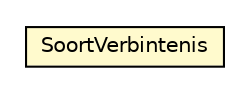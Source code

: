 #!/usr/local/bin/dot
#
# Class diagram 
# Generated by UMLGraph version R5_6-24-gf6e263 (http://www.umlgraph.org/)
#

digraph G {
	edge [fontname="Helvetica",fontsize=10,labelfontname="Helvetica",labelfontsize=10];
	node [fontname="Helvetica",fontsize=10,shape=plaintext];
	nodesep=0.25;
	ranksep=0.5;
	// nl.egem.stuf.sector.bg._0204.PRSPRSHUWRel.SoortVerbintenis
	c172631 [label=<<table title="nl.egem.stuf.sector.bg._0204.PRSPRSHUWRel.SoortVerbintenis" border="0" cellborder="1" cellspacing="0" cellpadding="2" port="p" bgcolor="lemonChiffon" href="./PRSPRSHUWRel.SoortVerbintenis.html">
		<tr><td><table border="0" cellspacing="0" cellpadding="1">
<tr><td align="center" balign="center"> SoortVerbintenis </td></tr>
		</table></td></tr>
		</table>>, URL="./PRSPRSHUWRel.SoortVerbintenis.html", fontname="Helvetica", fontcolor="black", fontsize=10.0];
}

